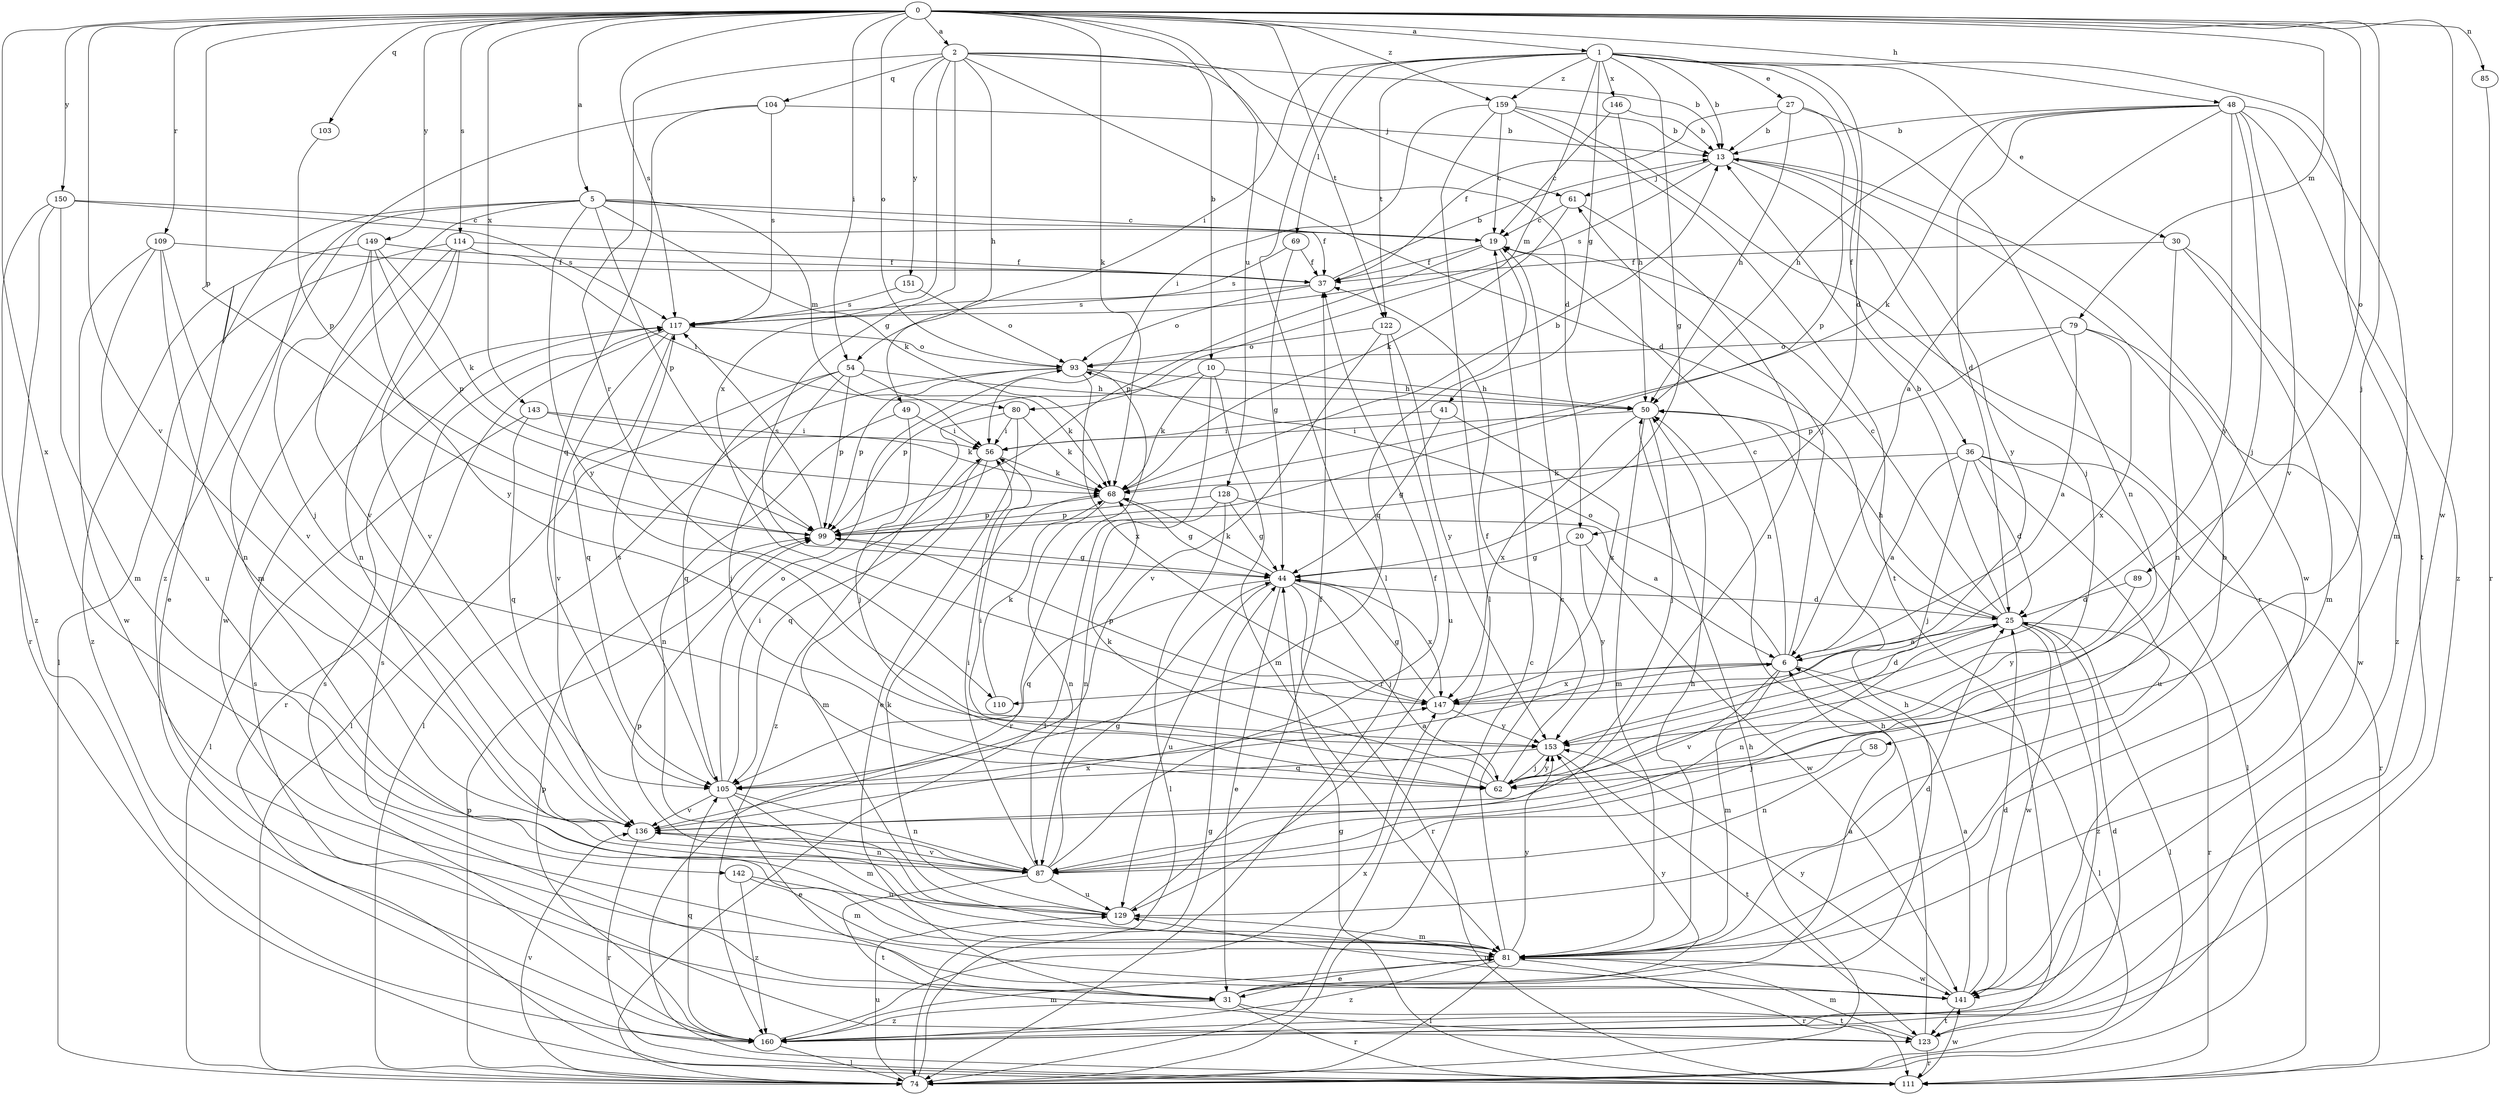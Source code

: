 strict digraph  {
0;
1;
2;
5;
6;
10;
13;
19;
20;
25;
27;
30;
31;
36;
37;
41;
44;
48;
49;
50;
54;
56;
58;
61;
62;
68;
69;
74;
79;
80;
81;
85;
87;
89;
93;
99;
103;
104;
105;
109;
110;
111;
114;
117;
122;
123;
128;
129;
136;
141;
142;
143;
146;
147;
149;
150;
151;
153;
159;
160;
0 -> 1  [label=a];
0 -> 2  [label=a];
0 -> 5  [label=a];
0 -> 10  [label=b];
0 -> 48  [label=h];
0 -> 54  [label=i];
0 -> 58  [label=j];
0 -> 68  [label=k];
0 -> 79  [label=m];
0 -> 85  [label=n];
0 -> 89  [label=o];
0 -> 93  [label=o];
0 -> 99  [label=p];
0 -> 103  [label=q];
0 -> 109  [label=r];
0 -> 114  [label=s];
0 -> 117  [label=s];
0 -> 122  [label=t];
0 -> 128  [label=u];
0 -> 136  [label=v];
0 -> 141  [label=w];
0 -> 142  [label=x];
0 -> 143  [label=x];
0 -> 149  [label=y];
0 -> 150  [label=y];
0 -> 159  [label=z];
1 -> 13  [label=b];
1 -> 20  [label=d];
1 -> 27  [label=e];
1 -> 30  [label=e];
1 -> 36  [label=f];
1 -> 41  [label=g];
1 -> 44  [label=g];
1 -> 54  [label=i];
1 -> 69  [label=l];
1 -> 74  [label=l];
1 -> 80  [label=m];
1 -> 122  [label=t];
1 -> 123  [label=t];
1 -> 146  [label=x];
1 -> 159  [label=z];
2 -> 13  [label=b];
2 -> 20  [label=d];
2 -> 25  [label=d];
2 -> 44  [label=g];
2 -> 49  [label=h];
2 -> 61  [label=j];
2 -> 104  [label=q];
2 -> 110  [label=r];
2 -> 147  [label=x];
2 -> 151  [label=y];
5 -> 19  [label=c];
5 -> 31  [label=e];
5 -> 37  [label=f];
5 -> 68  [label=k];
5 -> 80  [label=m];
5 -> 81  [label=m];
5 -> 99  [label=p];
5 -> 136  [label=v];
5 -> 153  [label=y];
6 -> 19  [label=c];
6 -> 61  [label=j];
6 -> 74  [label=l];
6 -> 81  [label=m];
6 -> 93  [label=o];
6 -> 110  [label=r];
6 -> 136  [label=v];
6 -> 147  [label=x];
10 -> 50  [label=h];
10 -> 68  [label=k];
10 -> 74  [label=l];
10 -> 81  [label=m];
10 -> 99  [label=p];
13 -> 61  [label=j];
13 -> 62  [label=j];
13 -> 117  [label=s];
13 -> 141  [label=w];
13 -> 153  [label=y];
19 -> 37  [label=f];
19 -> 99  [label=p];
19 -> 105  [label=q];
20 -> 44  [label=g];
20 -> 141  [label=w];
20 -> 153  [label=y];
25 -> 6  [label=a];
25 -> 13  [label=b];
25 -> 19  [label=c];
25 -> 50  [label=h];
25 -> 74  [label=l];
25 -> 87  [label=n];
25 -> 111  [label=r];
25 -> 141  [label=w];
25 -> 160  [label=z];
27 -> 13  [label=b];
27 -> 37  [label=f];
27 -> 50  [label=h];
27 -> 87  [label=n];
27 -> 99  [label=p];
30 -> 37  [label=f];
30 -> 81  [label=m];
30 -> 87  [label=n];
30 -> 160  [label=z];
31 -> 6  [label=a];
31 -> 50  [label=h];
31 -> 111  [label=r];
31 -> 117  [label=s];
31 -> 123  [label=t];
31 -> 153  [label=y];
31 -> 160  [label=z];
36 -> 6  [label=a];
36 -> 25  [label=d];
36 -> 62  [label=j];
36 -> 68  [label=k];
36 -> 74  [label=l];
36 -> 111  [label=r];
36 -> 129  [label=u];
37 -> 13  [label=b];
37 -> 93  [label=o];
37 -> 117  [label=s];
41 -> 44  [label=g];
41 -> 56  [label=i];
41 -> 147  [label=x];
44 -> 25  [label=d];
44 -> 31  [label=e];
44 -> 62  [label=j];
44 -> 68  [label=k];
44 -> 105  [label=q];
44 -> 111  [label=r];
44 -> 129  [label=u];
44 -> 147  [label=x];
48 -> 6  [label=a];
48 -> 13  [label=b];
48 -> 25  [label=d];
48 -> 50  [label=h];
48 -> 62  [label=j];
48 -> 68  [label=k];
48 -> 81  [label=m];
48 -> 136  [label=v];
48 -> 153  [label=y];
48 -> 160  [label=z];
49 -> 56  [label=i];
49 -> 62  [label=j];
49 -> 87  [label=n];
50 -> 56  [label=i];
50 -> 62  [label=j];
50 -> 81  [label=m];
50 -> 147  [label=x];
54 -> 50  [label=h];
54 -> 62  [label=j];
54 -> 68  [label=k];
54 -> 74  [label=l];
54 -> 99  [label=p];
54 -> 105  [label=q];
56 -> 68  [label=k];
56 -> 81  [label=m];
56 -> 105  [label=q];
58 -> 62  [label=j];
58 -> 87  [label=n];
61 -> 19  [label=c];
61 -> 68  [label=k];
61 -> 87  [label=n];
62 -> 37  [label=f];
62 -> 56  [label=i];
62 -> 68  [label=k];
62 -> 153  [label=y];
68 -> 13  [label=b];
68 -> 44  [label=g];
68 -> 87  [label=n];
68 -> 99  [label=p];
69 -> 37  [label=f];
69 -> 44  [label=g];
69 -> 117  [label=s];
74 -> 19  [label=c];
74 -> 44  [label=g];
74 -> 50  [label=h];
74 -> 99  [label=p];
74 -> 129  [label=u];
74 -> 136  [label=v];
79 -> 6  [label=a];
79 -> 93  [label=o];
79 -> 99  [label=p];
79 -> 141  [label=w];
79 -> 147  [label=x];
80 -> 31  [label=e];
80 -> 56  [label=i];
80 -> 68  [label=k];
80 -> 160  [label=z];
81 -> 13  [label=b];
81 -> 19  [label=c];
81 -> 25  [label=d];
81 -> 31  [label=e];
81 -> 50  [label=h];
81 -> 74  [label=l];
81 -> 111  [label=r];
81 -> 141  [label=w];
81 -> 153  [label=y];
81 -> 160  [label=z];
85 -> 111  [label=r];
87 -> 37  [label=f];
87 -> 44  [label=g];
87 -> 56  [label=i];
87 -> 123  [label=t];
87 -> 129  [label=u];
87 -> 136  [label=v];
89 -> 25  [label=d];
89 -> 153  [label=y];
93 -> 50  [label=h];
93 -> 74  [label=l];
93 -> 99  [label=p];
93 -> 111  [label=r];
93 -> 147  [label=x];
99 -> 44  [label=g];
99 -> 117  [label=s];
103 -> 99  [label=p];
104 -> 13  [label=b];
104 -> 105  [label=q];
104 -> 117  [label=s];
104 -> 160  [label=z];
105 -> 6  [label=a];
105 -> 31  [label=e];
105 -> 56  [label=i];
105 -> 81  [label=m];
105 -> 87  [label=n];
105 -> 93  [label=o];
105 -> 117  [label=s];
105 -> 136  [label=v];
109 -> 37  [label=f];
109 -> 87  [label=n];
109 -> 129  [label=u];
109 -> 136  [label=v];
109 -> 141  [label=w];
110 -> 68  [label=k];
111 -> 44  [label=g];
111 -> 141  [label=w];
114 -> 37  [label=f];
114 -> 56  [label=i];
114 -> 74  [label=l];
114 -> 87  [label=n];
114 -> 136  [label=v];
114 -> 141  [label=w];
117 -> 93  [label=o];
117 -> 105  [label=q];
117 -> 111  [label=r];
117 -> 136  [label=v];
122 -> 93  [label=o];
122 -> 129  [label=u];
122 -> 136  [label=v];
122 -> 153  [label=y];
123 -> 50  [label=h];
123 -> 81  [label=m];
123 -> 111  [label=r];
123 -> 117  [label=s];
128 -> 6  [label=a];
128 -> 44  [label=g];
128 -> 74  [label=l];
128 -> 87  [label=n];
128 -> 99  [label=p];
129 -> 37  [label=f];
129 -> 68  [label=k];
129 -> 81  [label=m];
129 -> 99  [label=p];
136 -> 87  [label=n];
136 -> 111  [label=r];
136 -> 147  [label=x];
141 -> 6  [label=a];
141 -> 25  [label=d];
141 -> 123  [label=t];
141 -> 129  [label=u];
141 -> 153  [label=y];
142 -> 81  [label=m];
142 -> 129  [label=u];
142 -> 160  [label=z];
143 -> 56  [label=i];
143 -> 68  [label=k];
143 -> 74  [label=l];
143 -> 105  [label=q];
146 -> 13  [label=b];
146 -> 19  [label=c];
146 -> 50  [label=h];
147 -> 25  [label=d];
147 -> 44  [label=g];
147 -> 99  [label=p];
147 -> 153  [label=y];
149 -> 37  [label=f];
149 -> 62  [label=j];
149 -> 68  [label=k];
149 -> 99  [label=p];
149 -> 153  [label=y];
149 -> 160  [label=z];
150 -> 19  [label=c];
150 -> 81  [label=m];
150 -> 111  [label=r];
150 -> 117  [label=s];
150 -> 160  [label=z];
151 -> 93  [label=o];
151 -> 117  [label=s];
153 -> 62  [label=j];
153 -> 105  [label=q];
153 -> 123  [label=t];
159 -> 13  [label=b];
159 -> 19  [label=c];
159 -> 56  [label=i];
159 -> 74  [label=l];
159 -> 111  [label=r];
159 -> 123  [label=t];
160 -> 25  [label=d];
160 -> 74  [label=l];
160 -> 81  [label=m];
160 -> 99  [label=p];
160 -> 105  [label=q];
160 -> 117  [label=s];
160 -> 147  [label=x];
}
